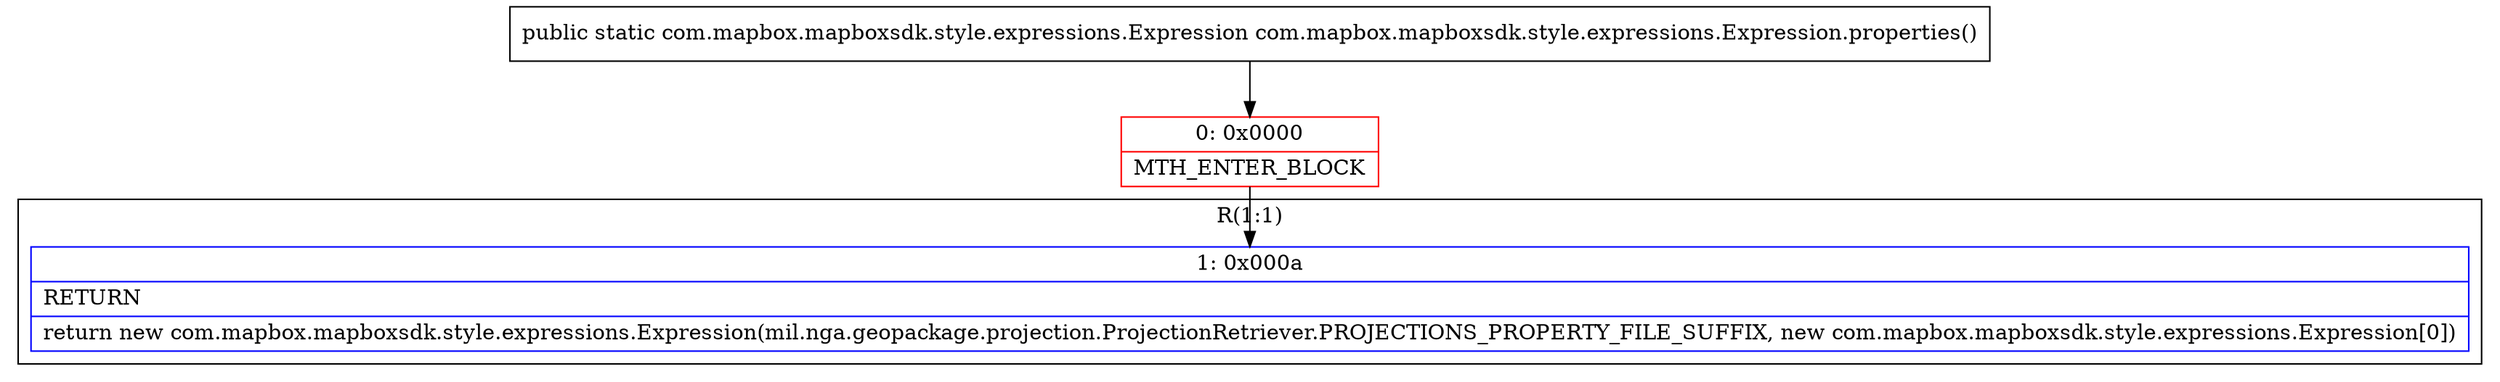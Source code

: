 digraph "CFG forcom.mapbox.mapboxsdk.style.expressions.Expression.properties()Lcom\/mapbox\/mapboxsdk\/style\/expressions\/Expression;" {
subgraph cluster_Region_1387556214 {
label = "R(1:1)";
node [shape=record,color=blue];
Node_1 [shape=record,label="{1\:\ 0x000a|RETURN\l|return new com.mapbox.mapboxsdk.style.expressions.Expression(mil.nga.geopackage.projection.ProjectionRetriever.PROJECTIONS_PROPERTY_FILE_SUFFIX, new com.mapbox.mapboxsdk.style.expressions.Expression[0])\l}"];
}
Node_0 [shape=record,color=red,label="{0\:\ 0x0000|MTH_ENTER_BLOCK\l}"];
MethodNode[shape=record,label="{public static com.mapbox.mapboxsdk.style.expressions.Expression com.mapbox.mapboxsdk.style.expressions.Expression.properties() }"];
MethodNode -> Node_0;
Node_0 -> Node_1;
}

